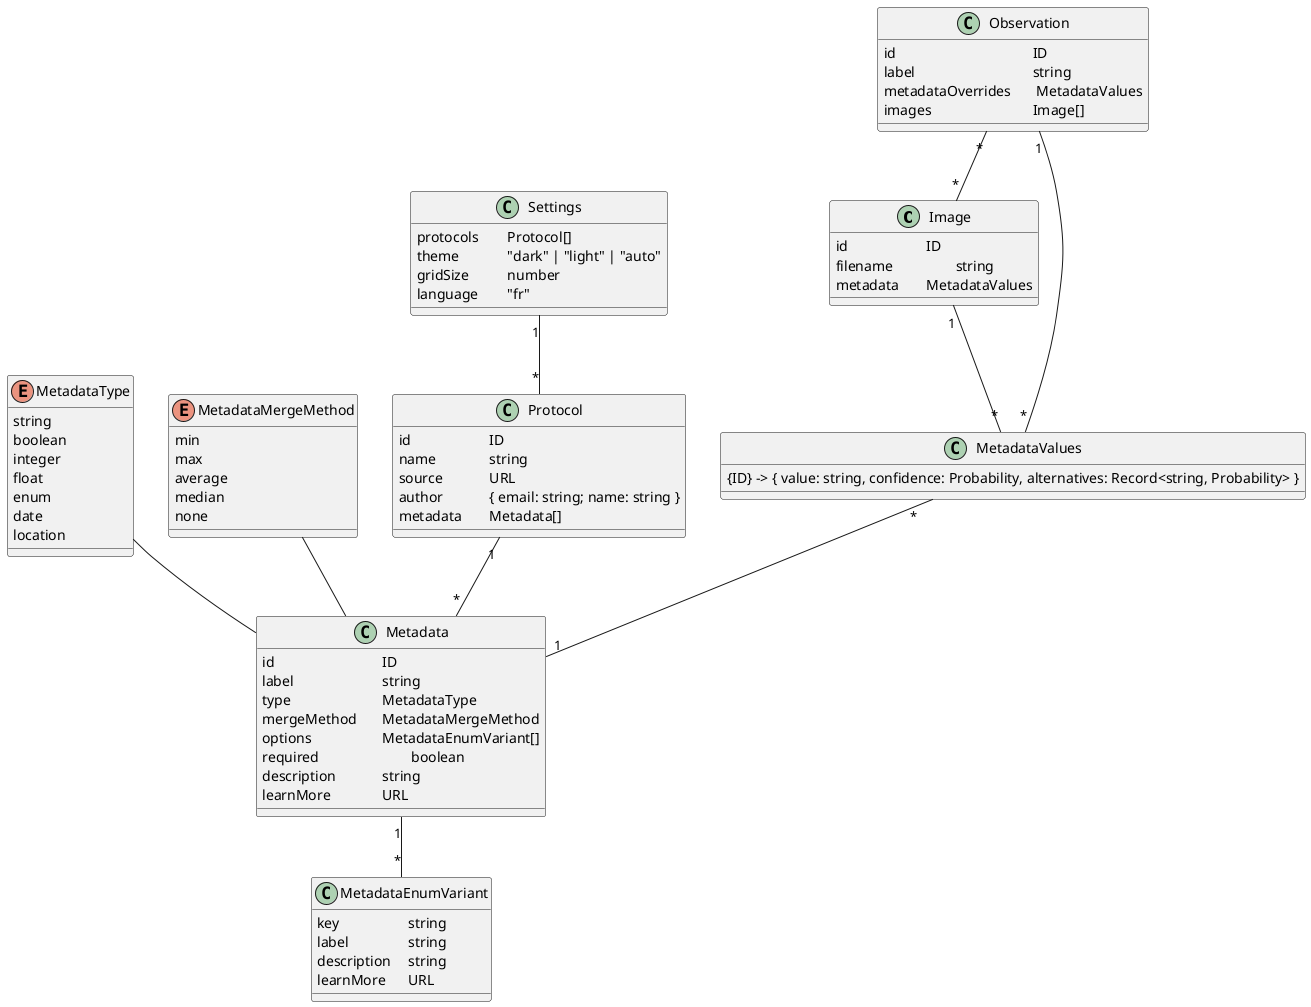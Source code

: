 @startuml

class Image {
     id \t\t\t ID 
     filename \t\t string 
     metadata \t MetadataValues 
}

class Observation {
     id \t\t\t\t\t ID 
     label \t\t\t\t string 
     metadataOverrides \t  MetadataValues 
     images \t\t\t \t Image[] 
}

class MetadataEnumVariant {
     key \t\t\t string 
     label \t\t string 
     description \t string 
     learnMore \t URL 
}

class Metadata {
     id \t\t\t\t ID 
     label \t\t\t string 
     type \t\t\t MetadataType 
     mergeMethod \t MetadataMergeMethod 
     options \t\t\t MetadataEnumVariant[] 
     required \t\t\t boolean 
     description \t\t string 
     learnMore \t\t URL 
}

class MetadataValues {
    {ID} -> { value: string, confidence: Probability, alternatives: Record<string, Probability> }
}

enum MetadataType {
    string
    boolean
    integer
    float
    enum
    date
    location
}

enum MetadataMergeMethod {
    min
    max
    average
    median
    none
}

class Protocol {
     id \t\t\t ID 
     name \t\t string 
     source \t\t URL 
     author \t\t { email: string; name: string } 
     metadata \t Metadata[] 
}

class Settings {
     protocols \t Protocol[] 
     theme \t\t "dark" | "light" | "auto" 
     gridSize \t\t number 
     language \t "fr" 
}

Protocol "1" -- "*" Metadata
Settings "1" -- "*" Protocol

Observation "*" -- "*" Image
MetadataValues "*" -- "1" Metadata
Observation "1" -- "*" MetadataValues
Image "1" -- "*" MetadataValues
Metadata "1" -- "*" MetadataEnumVariant

MetadataType -- Metadata
MetadataMergeMethod -- Metadata
@enduml
